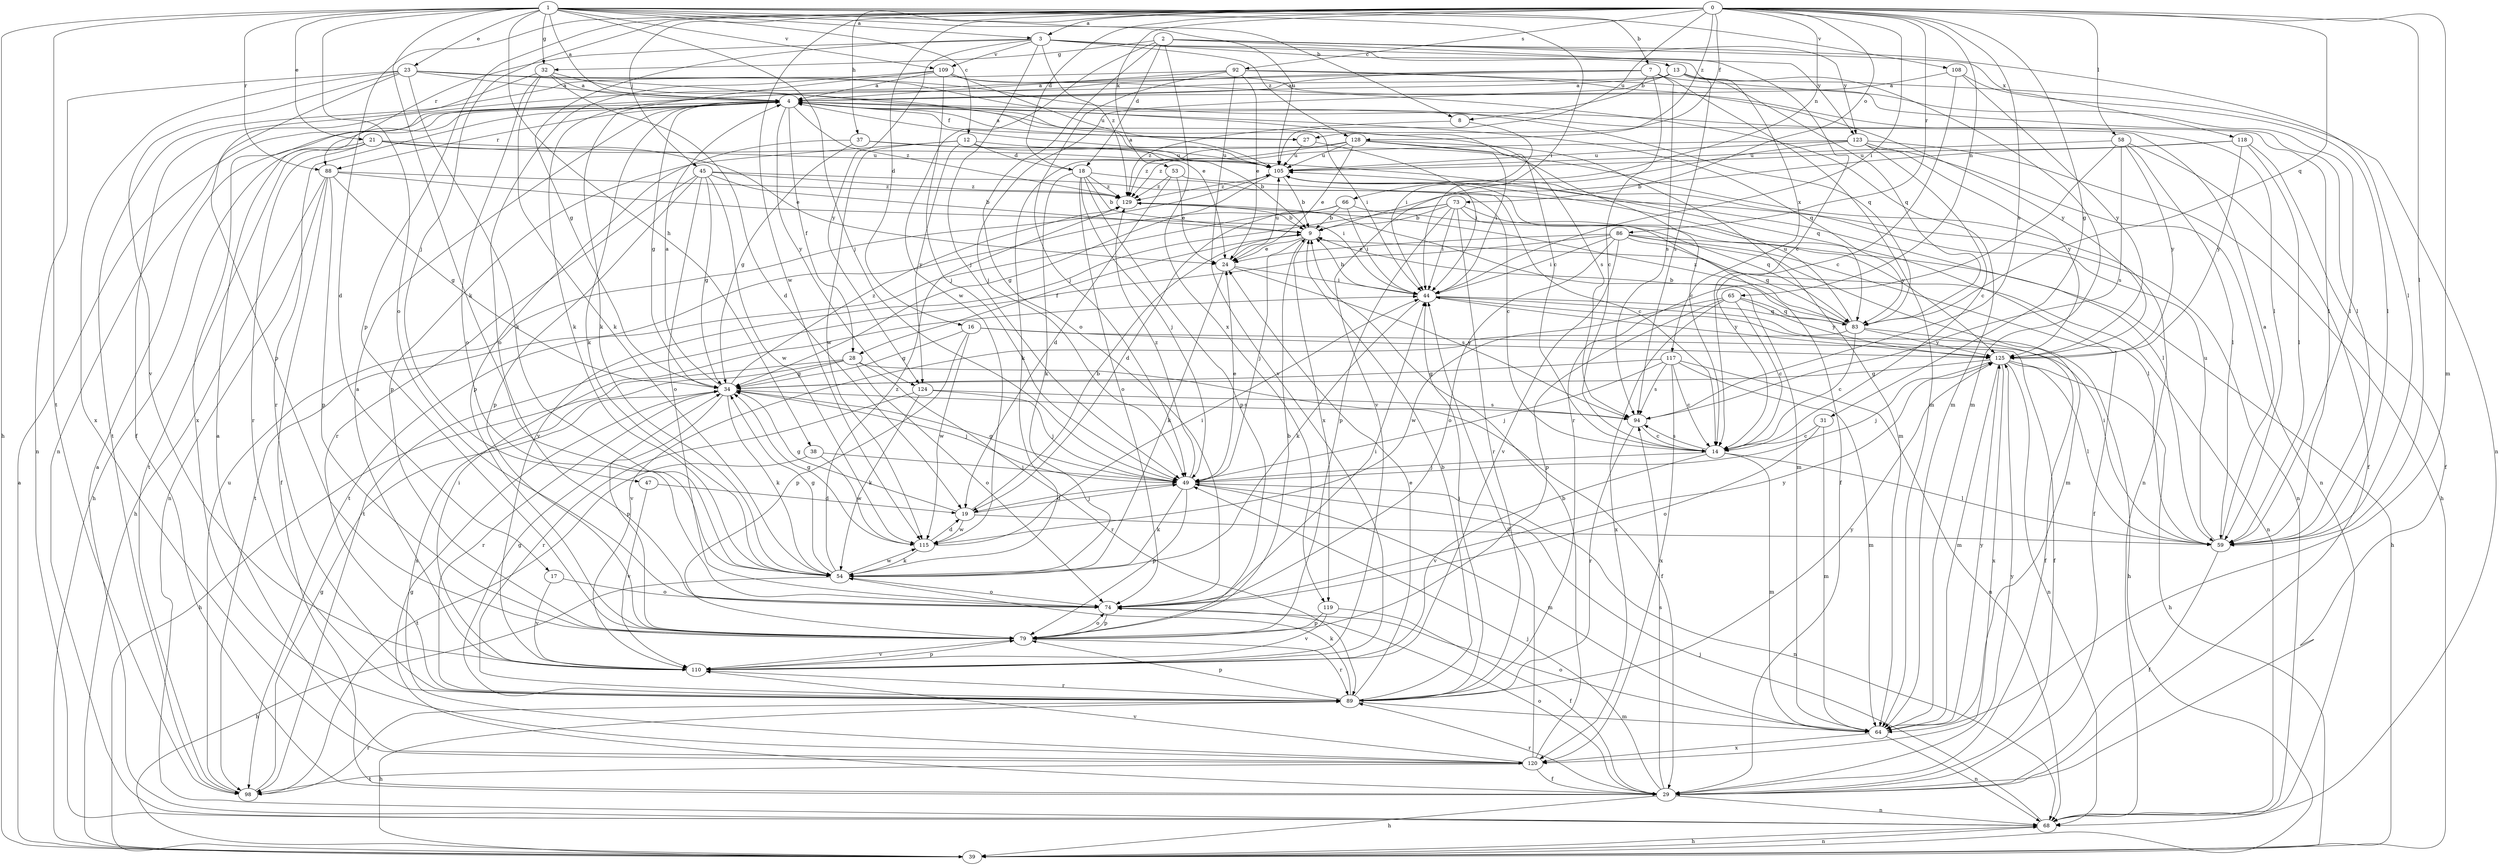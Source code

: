 strict digraph  {
0;
1;
2;
3;
4;
7;
8;
9;
12;
13;
14;
16;
17;
18;
19;
21;
23;
24;
27;
28;
29;
31;
32;
34;
37;
38;
39;
44;
45;
47;
49;
53;
54;
58;
59;
64;
65;
66;
68;
73;
74;
79;
83;
86;
88;
89;
92;
94;
98;
105;
108;
109;
110;
115;
117;
118;
119;
120;
123;
124;
125;
128;
129;
0 -> 3  [label=a];
0 -> 16  [label=d];
0 -> 17  [label=d];
0 -> 18  [label=d];
0 -> 27  [label=f];
0 -> 31  [label=g];
0 -> 37  [label=h];
0 -> 44  [label=i];
0 -> 45  [label=j];
0 -> 47  [label=j];
0 -> 53  [label=k];
0 -> 58  [label=l];
0 -> 59  [label=l];
0 -> 64  [label=m];
0 -> 65  [label=n];
0 -> 66  [label=n];
0 -> 73  [label=o];
0 -> 79  [label=p];
0 -> 83  [label=q];
0 -> 86  [label=r];
0 -> 92  [label=s];
0 -> 94  [label=s];
0 -> 105  [label=u];
0 -> 115  [label=w];
0 -> 128  [label=z];
1 -> 3  [label=a];
1 -> 4  [label=a];
1 -> 7  [label=b];
1 -> 8  [label=b];
1 -> 12  [label=c];
1 -> 21  [label=e];
1 -> 23  [label=e];
1 -> 32  [label=g];
1 -> 38  [label=h];
1 -> 39  [label=h];
1 -> 44  [label=i];
1 -> 49  [label=j];
1 -> 54  [label=k];
1 -> 74  [label=o];
1 -> 88  [label=r];
1 -> 98  [label=t];
1 -> 105  [label=u];
1 -> 108  [label=v];
1 -> 109  [label=v];
2 -> 18  [label=d];
2 -> 32  [label=g];
2 -> 59  [label=l];
2 -> 74  [label=o];
2 -> 115  [label=w];
2 -> 117  [label=x];
2 -> 118  [label=x];
2 -> 119  [label=x];
2 -> 123  [label=y];
3 -> 13  [label=c];
3 -> 14  [label=c];
3 -> 34  [label=g];
3 -> 49  [label=j];
3 -> 88  [label=r];
3 -> 109  [label=v];
3 -> 123  [label=y];
3 -> 124  [label=y];
3 -> 128  [label=z];
3 -> 129  [label=z];
4 -> 27  [label=f];
4 -> 28  [label=f];
4 -> 34  [label=g];
4 -> 44  [label=i];
4 -> 54  [label=k];
4 -> 83  [label=q];
4 -> 88  [label=r];
4 -> 89  [label=r];
4 -> 94  [label=s];
4 -> 124  [label=y];
4 -> 129  [label=z];
7 -> 4  [label=a];
7 -> 8  [label=b];
7 -> 14  [label=c];
7 -> 54  [label=k];
7 -> 59  [label=l];
7 -> 64  [label=m];
7 -> 68  [label=n];
7 -> 94  [label=s];
8 -> 44  [label=i];
8 -> 129  [label=z];
9 -> 24  [label=e];
9 -> 28  [label=f];
9 -> 49  [label=j];
9 -> 68  [label=n];
9 -> 119  [label=x];
12 -> 9  [label=b];
12 -> 18  [label=d];
12 -> 79  [label=p];
12 -> 105  [label=u];
12 -> 115  [label=w];
12 -> 124  [label=y];
13 -> 4  [label=a];
13 -> 49  [label=j];
13 -> 64  [label=m];
13 -> 68  [label=n];
13 -> 83  [label=q];
13 -> 94  [label=s];
13 -> 120  [label=x];
14 -> 49  [label=j];
14 -> 59  [label=l];
14 -> 64  [label=m];
14 -> 94  [label=s];
14 -> 110  [label=v];
16 -> 29  [label=f];
16 -> 34  [label=g];
16 -> 79  [label=p];
16 -> 115  [label=w];
16 -> 125  [label=y];
17 -> 74  [label=o];
17 -> 110  [label=v];
18 -> 9  [label=b];
18 -> 14  [label=c];
18 -> 49  [label=j];
18 -> 54  [label=k];
18 -> 74  [label=o];
18 -> 79  [label=p];
18 -> 129  [label=z];
19 -> 9  [label=b];
19 -> 34  [label=g];
19 -> 49  [label=j];
19 -> 59  [label=l];
19 -> 115  [label=w];
21 -> 24  [label=e];
21 -> 39  [label=h];
21 -> 83  [label=q];
21 -> 89  [label=r];
21 -> 98  [label=t];
21 -> 105  [label=u];
23 -> 4  [label=a];
23 -> 14  [label=c];
23 -> 54  [label=k];
23 -> 59  [label=l];
23 -> 68  [label=n];
23 -> 79  [label=p];
23 -> 83  [label=q];
23 -> 110  [label=v];
23 -> 120  [label=x];
24 -> 44  [label=i];
24 -> 54  [label=k];
24 -> 94  [label=s];
24 -> 105  [label=u];
27 -> 4  [label=a];
27 -> 44  [label=i];
27 -> 105  [label=u];
28 -> 29  [label=f];
28 -> 34  [label=g];
28 -> 39  [label=h];
28 -> 74  [label=o];
28 -> 89  [label=r];
28 -> 120  [label=x];
29 -> 34  [label=g];
29 -> 39  [label=h];
29 -> 49  [label=j];
29 -> 68  [label=n];
29 -> 74  [label=o];
29 -> 89  [label=r];
29 -> 94  [label=s];
29 -> 125  [label=y];
31 -> 14  [label=c];
31 -> 64  [label=m];
31 -> 74  [label=o];
32 -> 4  [label=a];
32 -> 19  [label=d];
32 -> 24  [label=e];
32 -> 29  [label=f];
32 -> 54  [label=k];
32 -> 74  [label=o];
34 -> 4  [label=a];
34 -> 49  [label=j];
34 -> 54  [label=k];
34 -> 79  [label=p];
34 -> 89  [label=r];
34 -> 94  [label=s];
34 -> 129  [label=z];
37 -> 34  [label=g];
37 -> 68  [label=n];
37 -> 79  [label=p];
37 -> 105  [label=u];
38 -> 49  [label=j];
38 -> 98  [label=t];
38 -> 115  [label=w];
39 -> 4  [label=a];
39 -> 68  [label=n];
44 -> 9  [label=b];
44 -> 39  [label=h];
44 -> 54  [label=k];
44 -> 83  [label=q];
44 -> 125  [label=y];
45 -> 9  [label=b];
45 -> 14  [label=c];
45 -> 34  [label=g];
45 -> 74  [label=o];
45 -> 79  [label=p];
45 -> 89  [label=r];
45 -> 115  [label=w];
45 -> 129  [label=z];
47 -> 19  [label=d];
47 -> 110  [label=v];
49 -> 19  [label=d];
49 -> 24  [label=e];
49 -> 34  [label=g];
49 -> 54  [label=k];
49 -> 64  [label=m];
49 -> 68  [label=n];
49 -> 79  [label=p];
49 -> 129  [label=z];
53 -> 19  [label=d];
53 -> 24  [label=e];
53 -> 68  [label=n];
53 -> 129  [label=z];
54 -> 34  [label=g];
54 -> 39  [label=h];
54 -> 74  [label=o];
54 -> 115  [label=w];
54 -> 129  [label=z];
58 -> 29  [label=f];
58 -> 59  [label=l];
58 -> 89  [label=r];
58 -> 94  [label=s];
58 -> 105  [label=u];
58 -> 125  [label=y];
59 -> 4  [label=a];
59 -> 29  [label=f];
59 -> 44  [label=i];
59 -> 105  [label=u];
64 -> 68  [label=n];
64 -> 74  [label=o];
64 -> 120  [label=x];
64 -> 125  [label=y];
65 -> 14  [label=c];
65 -> 79  [label=p];
65 -> 83  [label=q];
65 -> 115  [label=w];
65 -> 120  [label=x];
65 -> 125  [label=y];
66 -> 9  [label=b];
66 -> 19  [label=d];
66 -> 44  [label=i];
66 -> 83  [label=q];
66 -> 98  [label=t];
68 -> 4  [label=a];
68 -> 39  [label=h];
68 -> 49  [label=j];
73 -> 9  [label=b];
73 -> 44  [label=i];
73 -> 59  [label=l];
73 -> 79  [label=p];
73 -> 89  [label=r];
73 -> 98  [label=t];
73 -> 110  [label=v];
73 -> 125  [label=y];
74 -> 44  [label=i];
74 -> 79  [label=p];
74 -> 125  [label=y];
79 -> 9  [label=b];
79 -> 74  [label=o];
79 -> 89  [label=r];
79 -> 110  [label=v];
83 -> 9  [label=b];
83 -> 14  [label=c];
83 -> 29  [label=f];
83 -> 105  [label=u];
83 -> 110  [label=v];
83 -> 125  [label=y];
83 -> 129  [label=z];
86 -> 24  [label=e];
86 -> 29  [label=f];
86 -> 39  [label=h];
86 -> 44  [label=i];
86 -> 64  [label=m];
86 -> 74  [label=o];
86 -> 83  [label=q];
86 -> 98  [label=t];
86 -> 110  [label=v];
88 -> 29  [label=f];
88 -> 34  [label=g];
88 -> 39  [label=h];
88 -> 44  [label=i];
88 -> 68  [label=n];
88 -> 79  [label=p];
88 -> 129  [label=z];
89 -> 9  [label=b];
89 -> 24  [label=e];
89 -> 34  [label=g];
89 -> 39  [label=h];
89 -> 44  [label=i];
89 -> 54  [label=k];
89 -> 64  [label=m];
89 -> 79  [label=p];
89 -> 125  [label=y];
92 -> 4  [label=a];
92 -> 24  [label=e];
92 -> 49  [label=j];
92 -> 59  [label=l];
92 -> 98  [label=t];
92 -> 110  [label=v];
92 -> 125  [label=y];
94 -> 14  [label=c];
94 -> 89  [label=r];
98 -> 34  [label=g];
98 -> 89  [label=r];
98 -> 105  [label=u];
105 -> 4  [label=a];
105 -> 9  [label=b];
105 -> 29  [label=f];
105 -> 34  [label=g];
105 -> 59  [label=l];
105 -> 129  [label=z];
108 -> 4  [label=a];
108 -> 14  [label=c];
108 -> 59  [label=l];
108 -> 125  [label=y];
109 -> 4  [label=a];
109 -> 49  [label=j];
109 -> 54  [label=k];
109 -> 59  [label=l];
109 -> 64  [label=m];
109 -> 74  [label=o];
109 -> 105  [label=u];
110 -> 4  [label=a];
110 -> 44  [label=i];
110 -> 79  [label=p];
110 -> 89  [label=r];
115 -> 19  [label=d];
115 -> 34  [label=g];
115 -> 44  [label=i];
115 -> 54  [label=k];
117 -> 14  [label=c];
117 -> 34  [label=g];
117 -> 49  [label=j];
117 -> 64  [label=m];
117 -> 68  [label=n];
117 -> 94  [label=s];
117 -> 120  [label=x];
118 -> 9  [label=b];
118 -> 29  [label=f];
118 -> 59  [label=l];
118 -> 105  [label=u];
118 -> 125  [label=y];
119 -> 29  [label=f];
119 -> 79  [label=p];
119 -> 110  [label=v];
120 -> 4  [label=a];
120 -> 9  [label=b];
120 -> 29  [label=f];
120 -> 44  [label=i];
120 -> 98  [label=t];
120 -> 110  [label=v];
123 -> 14  [label=c];
123 -> 39  [label=h];
123 -> 68  [label=n];
123 -> 105  [label=u];
123 -> 110  [label=v];
123 -> 125  [label=y];
123 -> 129  [label=z];
124 -> 49  [label=j];
124 -> 54  [label=k];
124 -> 89  [label=r];
124 -> 94  [label=s];
125 -> 34  [label=g];
125 -> 39  [label=h];
125 -> 49  [label=j];
125 -> 59  [label=l];
125 -> 64  [label=m];
125 -> 68  [label=n];
125 -> 120  [label=x];
128 -> 14  [label=c];
128 -> 24  [label=e];
128 -> 44  [label=i];
128 -> 54  [label=k];
128 -> 64  [label=m];
128 -> 105  [label=u];
128 -> 129  [label=z];
129 -> 9  [label=b];
129 -> 64  [label=m];
}
